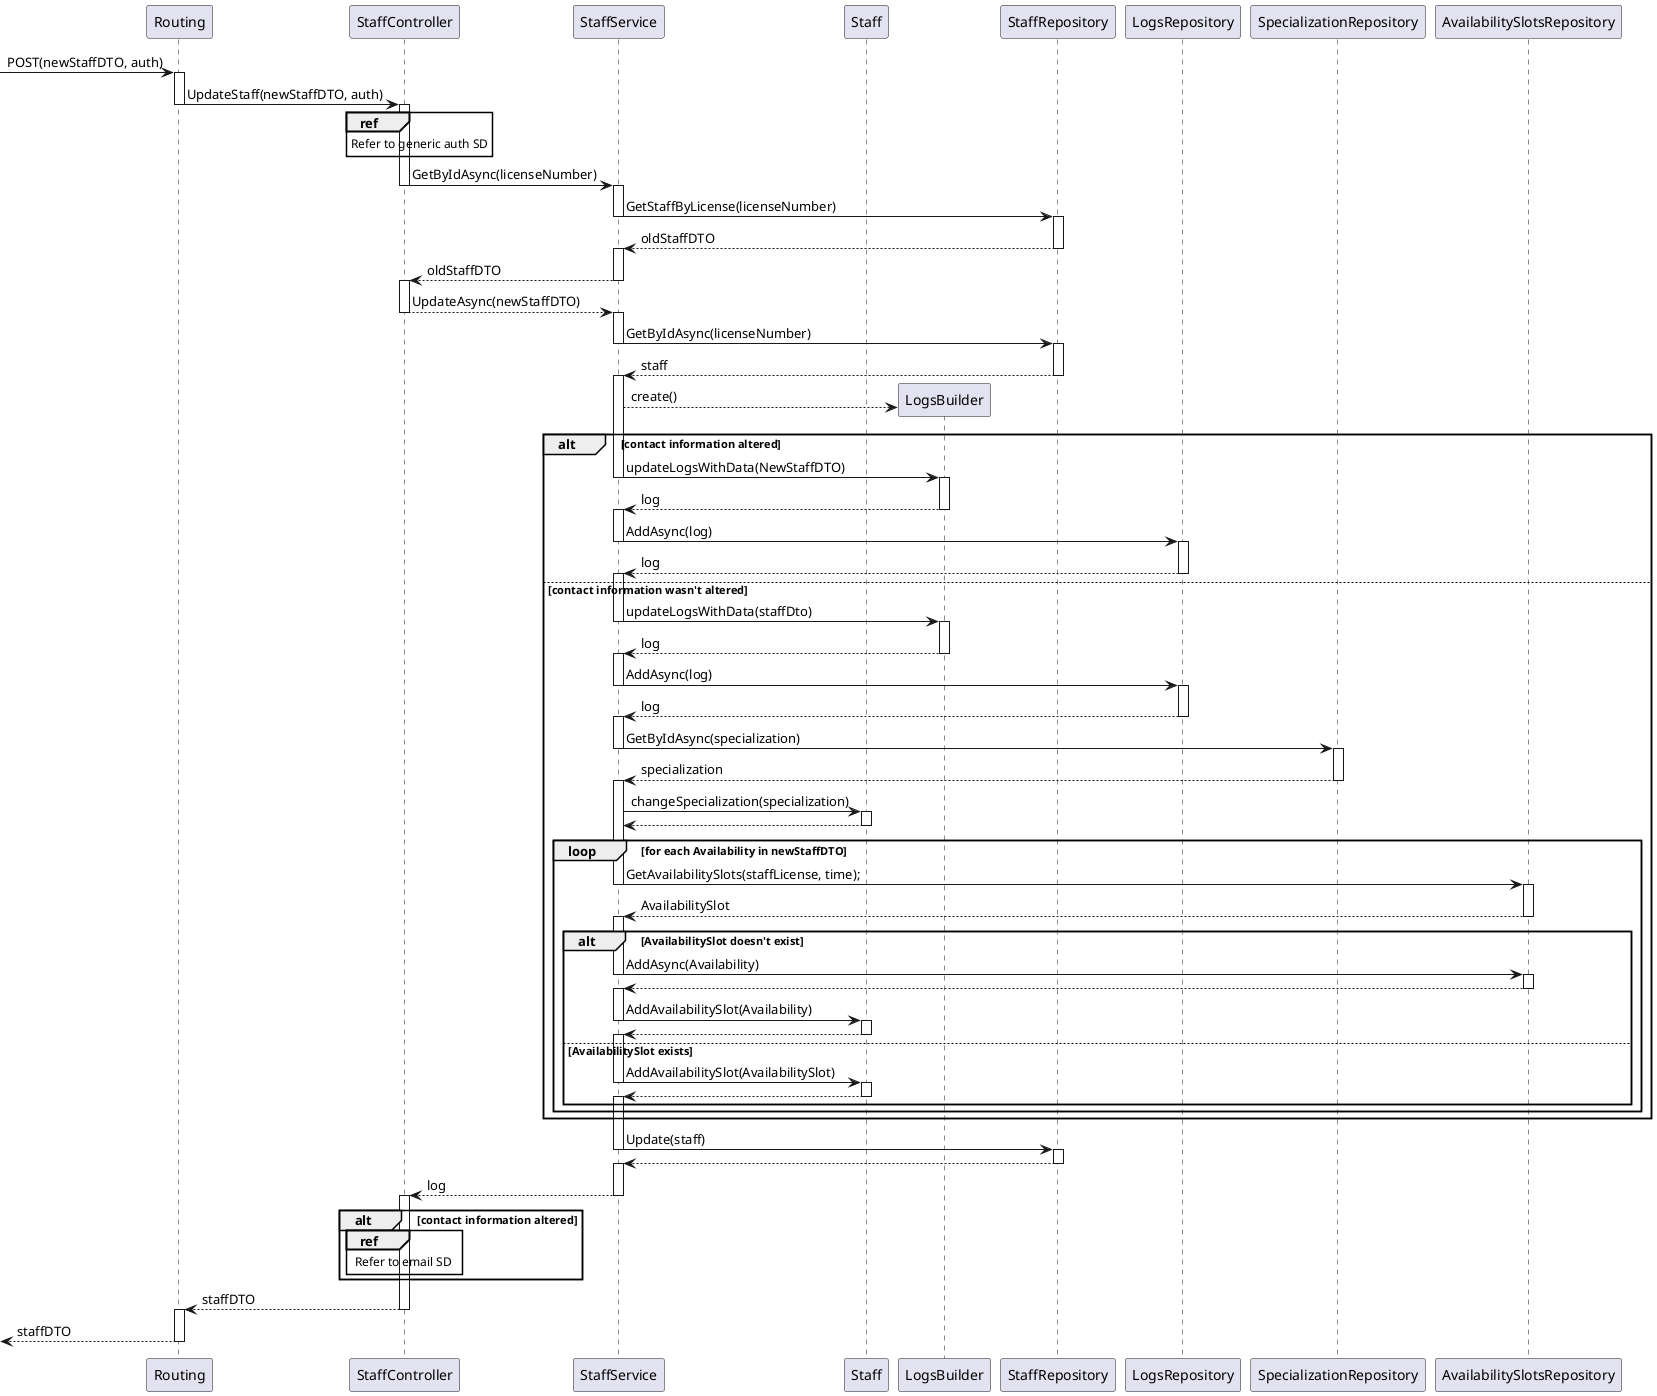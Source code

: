 @startuml

participant Routing as route
participant StaffController as ctrl
participant StaffService as staffSvc
participant Staff as staff
participant LogsBuilder
participant StaffRepository as staffRepo
participant LogsRepository as logsRepo
participant SpecializationRepository as specRepo
participant AvailabilitySlotsRepository as avalRepo

-> route : POST(newStaffDTO, auth)
activate route
route -> ctrl : UpdateStaff(newStaffDTO, auth)
deactivate route
activate ctrl

REF OVER ctrl
Refer to generic auth SD
end ref

ctrl -> staffSvc : GetByIdAsync(licenseNumber)
deactivate ctrl
activate staffSvc

staffSvc -> staffRepo : GetStaffByLicense(licenseNumber)
deactivate staffSvc
activate staffRepo


staffRepo --> staffSvc : oldStaffDTO
deactivate staffRepo
activate staffSvc

staffSvc --> ctrl : oldStaffDTO
deactivate staffSvc
activate ctrl

ctrl --> staffSvc : UpdateAsync(newStaffDTO)
deactivate ctrl
activate staffSvc

staffSvc -> staffRepo : GetByIdAsync(licenseNumber)
deactivate staffSvc
activate staffRepo

staffRepo --> staffSvc : staff
deactivate staffRepo
activate staffSvc

staffSvc --> LogsBuilder** : create()

alt contact information altered
	staffSvc -> LogsBuilder : updateLogsWithData(NewStaffDTO)
	deactivate staffSvc
	activate LogsBuilder
	LogsBuilder --> staffSvc : log
	deactivate LogsBuilder
	activate staffSvc

	staffSvc -> logsRepo : AddAsync(log)
	deactivate staffSvc
	activate logsRepo

	logsRepo --> staffSvc : log
	deactivate logsRepo
	activate staffSvc
else contact information wasn't altered
	staffSvc -> LogsBuilder : updateLogsWithData(staffDto)
	deactivate staffSvc
	activate LogsBuilder
	LogsBuilder --> staffSvc : log
	deactivate LogsBuilder
	activate staffSvc

	staffSvc -> logsRepo : AddAsync(log)
	deactivate staffSvc
	activate logsRepo

	logsRepo --> staffSvc : log
	deactivate logsRepo
	activate staffSvc

	staffSvc -> specRepo : GetByIdAsync(specialization)
	deactivate staffSvc
	activate specRepo 

	specRepo --> staffSvc : specialization
	deactivate specRepo
	activate staffSvc

	staffSvc -> staff : changeSpecialization(specialization)
	activate staff
	staff --> staffSvc : 
	deactivate staff

	loop for each Availability in newStaffDTO 
		staffSvc -> avalRepo : GetAvailabilitySlots(staffLicense, time);
		deactivate staffSvc
		activate avalRepo

		avalRepo --> staffSvc : AvailabilitySlot
		deactivate avalRepo
		activate staffSvc

		alt AvailabilitySlot doesn't exist
			staffSvc -> avalRepo : AddAsync(Availability)
			deactivate staffSvc
			activate avalRepo 

			avalRepo --> staffSvc :
			deactivate avalRepo
			activate staffSvc

			staffSvc -> staff : AddAvailabilitySlot(Availability)
			deactivate staffSvc
			activate staff

			staff --> staffSvc :
			deactivate staff
			activate staffSvc
		else AvailabilitySlot exists
			staffSvc -> staff : AddAvailabilitySlot(AvailabilitySlot)
			deactivate staffSvc
			activate staff

			staff --> staffSvc :
			deactivate staff
			activate staffSvc
		end
	end
end 

staffSvc -> staffRepo : Update(staff)
deactivate staffSvc
activate staffRepo

staffRepo --> staffSvc :
deactivate staffRepo
activate staffSvc

staffSvc --> ctrl : log
deactivate staffSvc 
activate ctrl

alt contact information altered
	REF OVER ctrl
	Refer to email SD 
	end ref
end 

ctrl --> route : staffDTO 
deactivate ctrl
activate route 

<-- route : staffDTO
deactivate route

@enduml